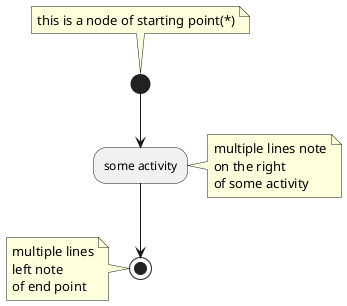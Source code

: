 @startuml
note top: this is a node of starting point(*)
-down-> "some activity"
note right
multiple lines note
on the right
of some activity
end note
-down-> (*)
note left
multiple lines
left note
of end point
end note
@enduml